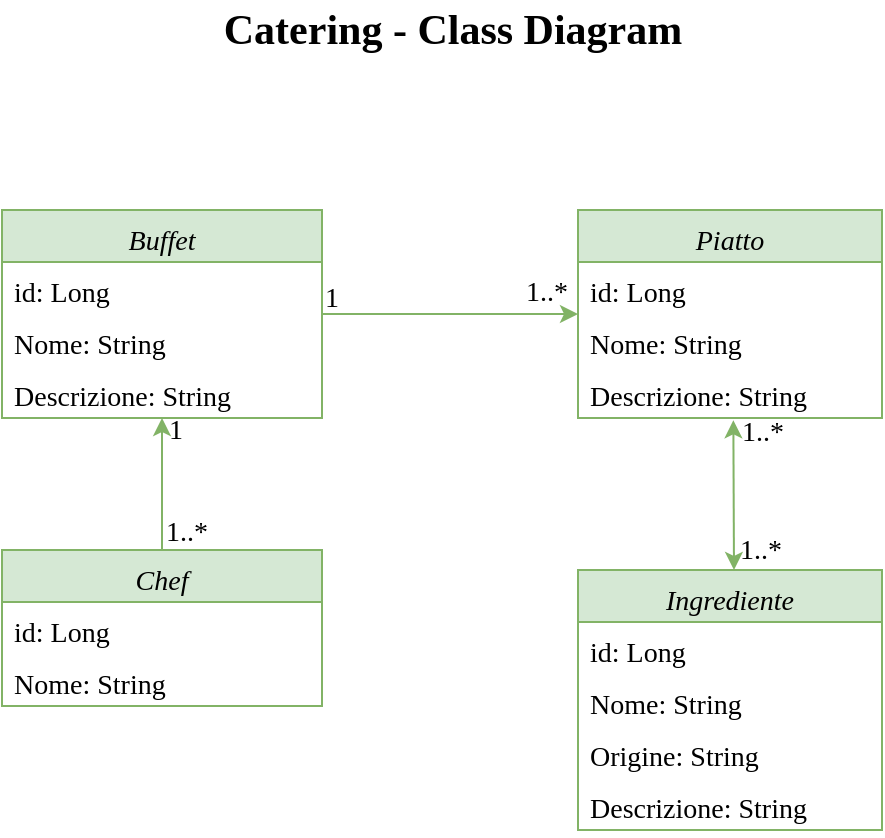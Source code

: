 <mxfile version="18.0.1" type="device"><diagram id="C5RBs43oDa-KdzZeNtuy" name="Page-1"><mxGraphModel dx="715" dy="524" grid="1" gridSize="10" guides="1" tooltips="1" connect="1" arrows="1" fold="1" page="1" pageScale="1" pageWidth="827" pageHeight="1169" math="0" shadow="0"><root><mxCell id="WIyWlLk6GJQsqaUBKTNV-0"/><mxCell id="WIyWlLk6GJQsqaUBKTNV-1" parent="WIyWlLk6GJQsqaUBKTNV-0"/><mxCell id="zkfFHV4jXpPFQw0GAbJ--0" value="Buffet" style="swimlane;fontStyle=2;align=center;verticalAlign=top;childLayout=stackLayout;horizontal=1;startSize=26;horizontalStack=0;resizeParent=1;resizeLast=0;collapsible=1;marginBottom=0;rounded=0;shadow=0;strokeWidth=1;fontFamily=Garamond;fontSize=14;fillColor=#d5e8d4;strokeColor=#82b366;" parent="WIyWlLk6GJQsqaUBKTNV-1" vertex="1"><mxGeometry x="220" y="150" width="160" height="104" as="geometry"><mxRectangle x="230" y="140" width="160" height="26" as="alternateBounds"/></mxGeometry></mxCell><mxCell id="zkfFHV4jXpPFQw0GAbJ--1" value="id: Long" style="text;align=left;verticalAlign=top;spacingLeft=4;spacingRight=4;overflow=hidden;rotatable=0;points=[[0,0.5],[1,0.5]];portConstraint=eastwest;fontFamily=Garamond;fontSize=14;" parent="zkfFHV4jXpPFQw0GAbJ--0" vertex="1"><mxGeometry y="26" width="160" height="26" as="geometry"/></mxCell><mxCell id="m_H8b6mK11PmTE5VruJW-0" value="Nome: String" style="text;align=left;verticalAlign=top;spacingLeft=4;spacingRight=4;overflow=hidden;rotatable=0;points=[[0,0.5],[1,0.5]];portConstraint=eastwest;fontFamily=Garamond;fontSize=14;" parent="zkfFHV4jXpPFQw0GAbJ--0" vertex="1"><mxGeometry y="52" width="160" height="26" as="geometry"/></mxCell><mxCell id="zkfFHV4jXpPFQw0GAbJ--2" value="Descrizione: String" style="text;align=left;verticalAlign=top;spacingLeft=4;spacingRight=4;overflow=hidden;rotatable=0;points=[[0,0.5],[1,0.5]];portConstraint=eastwest;rounded=0;shadow=0;html=0;fontFamily=Garamond;fontSize=14;" parent="zkfFHV4jXpPFQw0GAbJ--0" vertex="1"><mxGeometry y="78" width="160" height="26" as="geometry"/></mxCell><mxCell id="zkfFHV4jXpPFQw0GAbJ--17" value="Piatto" style="swimlane;fontStyle=2;align=center;verticalAlign=top;childLayout=stackLayout;horizontal=1;startSize=26;horizontalStack=0;resizeParent=1;resizeLast=0;collapsible=1;marginBottom=0;rounded=0;shadow=0;strokeWidth=1;fontFamily=Garamond;fontSize=14;fillColor=#d5e8d4;strokeColor=#82b366;" parent="WIyWlLk6GJQsqaUBKTNV-1" vertex="1"><mxGeometry x="508" y="150" width="152" height="104" as="geometry"><mxRectangle x="550" y="140" width="160" height="26" as="alternateBounds"/></mxGeometry></mxCell><mxCell id="yqRSCr1h6TxuC0oKNiQm-24" value="id: Long" style="text;align=left;verticalAlign=top;spacingLeft=4;spacingRight=4;overflow=hidden;rotatable=0;points=[[0,0.5],[1,0.5]];portConstraint=eastwest;fontFamily=Garamond;fontSize=14;" parent="zkfFHV4jXpPFQw0GAbJ--17" vertex="1"><mxGeometry y="26" width="152" height="26" as="geometry"/></mxCell><mxCell id="m_H8b6mK11PmTE5VruJW-2" value="Nome: String" style="text;align=left;verticalAlign=top;spacingLeft=4;spacingRight=4;overflow=hidden;rotatable=0;points=[[0,0.5],[1,0.5]];portConstraint=eastwest;fontFamily=Garamond;fontSize=14;" parent="zkfFHV4jXpPFQw0GAbJ--17" vertex="1"><mxGeometry y="52" width="152" height="26" as="geometry"/></mxCell><mxCell id="yqRSCr1h6TxuC0oKNiQm-25" value="Descrizione: String" style="text;align=left;verticalAlign=top;spacingLeft=4;spacingRight=4;overflow=hidden;rotatable=0;points=[[0,0.5],[1,0.5]];portConstraint=eastwest;rounded=0;shadow=0;html=0;fontFamily=Garamond;fontSize=14;" parent="zkfFHV4jXpPFQw0GAbJ--17" vertex="1"><mxGeometry y="78" width="152" height="26" as="geometry"/></mxCell><mxCell id="zkfFHV4jXpPFQw0GAbJ--26" value="" style="endArrow=classic;shadow=0;strokeWidth=1;rounded=0;endFill=1;edgeStyle=elbowEdgeStyle;elbow=vertical;fontFamily=Garamond;fontSize=14;fillColor=#d5e8d4;strokeColor=#82b366;" parent="WIyWlLk6GJQsqaUBKTNV-1" source="zkfFHV4jXpPFQw0GAbJ--0" target="zkfFHV4jXpPFQw0GAbJ--17" edge="1"><mxGeometry x="0.5" y="41" relative="1" as="geometry"><mxPoint x="380" y="192" as="sourcePoint"/><mxPoint x="540" y="192" as="targetPoint"/><mxPoint x="-40" y="32" as="offset"/></mxGeometry></mxCell><mxCell id="zkfFHV4jXpPFQw0GAbJ--27" value="1..*" style="resizable=0;align=left;verticalAlign=bottom;labelBackgroundColor=none;fontSize=14;fontFamily=Garamond;" parent="zkfFHV4jXpPFQw0GAbJ--26" connectable="0" vertex="1"><mxGeometry x="-1" relative="1" as="geometry"><mxPoint x="100" y="-2" as="offset"/></mxGeometry></mxCell><mxCell id="zkfFHV4jXpPFQw0GAbJ--28" value="1" style="resizable=0;align=right;verticalAlign=bottom;labelBackgroundColor=none;fontSize=14;fontFamily=Garamond;" parent="zkfFHV4jXpPFQw0GAbJ--26" connectable="0" vertex="1"><mxGeometry x="1" relative="1" as="geometry"><mxPoint x="-118" y="1" as="offset"/></mxGeometry></mxCell><mxCell id="yqRSCr1h6TxuC0oKNiQm-15" value="Chef" style="swimlane;fontStyle=2;align=center;verticalAlign=top;childLayout=stackLayout;horizontal=1;startSize=26;horizontalStack=0;resizeParent=1;resizeLast=0;collapsible=1;marginBottom=0;rounded=0;shadow=0;strokeWidth=1;fontFamily=Garamond;fontSize=14;fillColor=#d5e8d4;strokeColor=#82b366;" parent="WIyWlLk6GJQsqaUBKTNV-1" vertex="1"><mxGeometry x="220" y="320" width="160" height="78" as="geometry"><mxRectangle x="550" y="140" width="160" height="26" as="alternateBounds"/></mxGeometry></mxCell><mxCell id="yqRSCr1h6TxuC0oKNiQm-36" value="id: Long" style="text;align=left;verticalAlign=top;spacingLeft=4;spacingRight=4;overflow=hidden;rotatable=0;points=[[0,0.5],[1,0.5]];portConstraint=eastwest;fontFamily=Garamond;fontSize=14;" parent="yqRSCr1h6TxuC0oKNiQm-15" vertex="1"><mxGeometry y="26" width="160" height="26" as="geometry"/></mxCell><mxCell id="m_H8b6mK11PmTE5VruJW-1" value="Nome: String" style="text;align=left;verticalAlign=top;spacingLeft=4;spacingRight=4;overflow=hidden;rotatable=0;points=[[0,0.5],[1,0.5]];portConstraint=eastwest;fontFamily=Garamond;fontSize=14;" parent="yqRSCr1h6TxuC0oKNiQm-15" vertex="1"><mxGeometry y="52" width="160" height="26" as="geometry"/></mxCell><mxCell id="yqRSCr1h6TxuC0oKNiQm-22" value="" style="endArrow=classic;html=1;rounded=0;targetPerimeterSpacing=11;elbow=vertical;exitX=0.5;exitY=0;exitDx=0;exitDy=0;endFill=1;entryX=0.5;entryY=1;entryDx=0;entryDy=0;fontFamily=Garamond;fontSize=14;fillColor=#d5e8d4;strokeColor=#82b366;" parent="WIyWlLk6GJQsqaUBKTNV-1" source="yqRSCr1h6TxuC0oKNiQm-15" target="zkfFHV4jXpPFQw0GAbJ--0" edge="1"><mxGeometry width="50" height="50" relative="1" as="geometry"><mxPoint x="400" y="250" as="sourcePoint"/><mxPoint x="270" y="260" as="targetPoint"/></mxGeometry></mxCell><mxCell id="yqRSCr1h6TxuC0oKNiQm-28" value="Ingrediente" style="swimlane;fontStyle=2;align=center;verticalAlign=top;childLayout=stackLayout;horizontal=1;startSize=26;horizontalStack=0;resizeParent=1;resizeLast=0;collapsible=1;marginBottom=0;rounded=0;shadow=0;strokeWidth=1;fontFamily=Garamond;fontSize=14;fillColor=#d5e8d4;strokeColor=#82b366;" parent="WIyWlLk6GJQsqaUBKTNV-1" vertex="1"><mxGeometry x="508" y="330" width="152" height="130" as="geometry"><mxRectangle x="550" y="140" width="160" height="26" as="alternateBounds"/></mxGeometry></mxCell><mxCell id="yqRSCr1h6TxuC0oKNiQm-34" value="id: Long" style="text;align=left;verticalAlign=top;spacingLeft=4;spacingRight=4;overflow=hidden;rotatable=0;points=[[0,0.5],[1,0.5]];portConstraint=eastwest;fontFamily=Garamond;fontSize=14;" parent="yqRSCr1h6TxuC0oKNiQm-28" vertex="1"><mxGeometry y="26" width="152" height="26" as="geometry"/></mxCell><mxCell id="yqRSCr1h6TxuC0oKNiQm-29" value="Nome: String" style="text;align=left;verticalAlign=top;spacingLeft=4;spacingRight=4;overflow=hidden;rotatable=0;points=[[0,0.5],[1,0.5]];portConstraint=eastwest;fontFamily=Garamond;fontSize=14;" parent="yqRSCr1h6TxuC0oKNiQm-28" vertex="1"><mxGeometry y="52" width="152" height="26" as="geometry"/></mxCell><mxCell id="m_H8b6mK11PmTE5VruJW-3" value="Origine: String" style="text;align=left;verticalAlign=top;spacingLeft=4;spacingRight=4;overflow=hidden;rotatable=0;points=[[0,0.5],[1,0.5]];portConstraint=eastwest;fontFamily=Garamond;fontSize=14;" parent="yqRSCr1h6TxuC0oKNiQm-28" vertex="1"><mxGeometry y="78" width="152" height="26" as="geometry"/></mxCell><mxCell id="yqRSCr1h6TxuC0oKNiQm-30" value="Descrizione: String" style="text;align=left;verticalAlign=top;spacingLeft=4;spacingRight=4;overflow=hidden;rotatable=0;points=[[0,0.5],[1,0.5]];portConstraint=eastwest;rounded=0;shadow=0;html=0;fontFamily=Garamond;fontSize=14;" parent="yqRSCr1h6TxuC0oKNiQm-28" vertex="1"><mxGeometry y="104" width="152" height="26" as="geometry"/></mxCell><mxCell id="yqRSCr1h6TxuC0oKNiQm-35" value="1..*" style="resizable=0;align=left;verticalAlign=bottom;labelBackgroundColor=none;fontSize=14;fontFamily=Garamond;" parent="WIyWlLk6GJQsqaUBKTNV-1" connectable="0" vertex="1"><mxGeometry x="300" y="320" as="geometry"/></mxCell><mxCell id="yqRSCr1h6TxuC0oKNiQm-37" value="1..*" style="resizable=0;align=left;verticalAlign=bottom;labelBackgroundColor=none;fontSize=14;fontFamily=Garamond;" parent="WIyWlLk6GJQsqaUBKTNV-1" connectable="0" vertex="1"><mxGeometry x="480" y="280" as="geometry"><mxPoint x="107" y="49" as="offset"/></mxGeometry></mxCell><mxCell id="yqRSCr1h6TxuC0oKNiQm-38" value="1" style="resizable=0;align=right;verticalAlign=bottom;labelBackgroundColor=none;fontSize=14;fontFamily=Garamond;" parent="WIyWlLk6GJQsqaUBKTNV-1" connectable="0" vertex="1"><mxGeometry x="311.995" y="269" as="geometry"/></mxCell><mxCell id="yqRSCr1h6TxuC0oKNiQm-39" value="1..*" style="resizable=0;align=left;verticalAlign=bottom;labelBackgroundColor=none;fontSize=14;fontFamily=Garamond;" parent="WIyWlLk6GJQsqaUBKTNV-1" connectable="0" vertex="1"><mxGeometry x="588" y="270" as="geometry"/></mxCell><mxCell id="yqRSCr1h6TxuC0oKNiQm-40" value="" style="endArrow=classic;startArrow=classic;html=1;rounded=0;targetPerimeterSpacing=11;elbow=vertical;fontFamily=Garamond;fontSize=14;fillColor=#d5e8d4;strokeColor=#82b366;entryX=0.511;entryY=1.044;entryDx=0;entryDy=0;entryPerimeter=0;" parent="WIyWlLk6GJQsqaUBKTNV-1" target="yqRSCr1h6TxuC0oKNiQm-25" edge="1"><mxGeometry width="50" height="50" relative="1" as="geometry"><mxPoint x="586" y="330" as="sourcePoint"/><mxPoint x="588" y="260" as="targetPoint"/></mxGeometry></mxCell><mxCell id="JA7gbq4tSa5mjxkM2xuU-1" value="Catering - Class Diagram" style="text;html=1;align=center;verticalAlign=middle;resizable=0;points=[];autosize=1;strokeColor=none;fillColor=none;fontStyle=1;fontFamily=Garamond;fontSize=21;" vertex="1" parent="WIyWlLk6GJQsqaUBKTNV-1"><mxGeometry x="325" y="45" width="240" height="30" as="geometry"/></mxCell></root></mxGraphModel></diagram></mxfile>